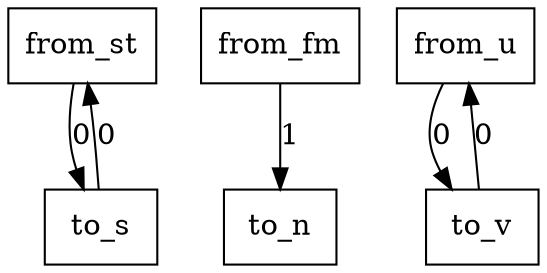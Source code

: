 digraph {
    graph [rankdir=TB
          ,bgcolor=transparent];
    node [shape=box
         ,fillcolor=white
         ,style=filled];
    0 [label=<from_st>];
    1 [label=<from_fm>];
    2 [label=<from_u>];
    3 [label=<to_n>];
    4 [label=<to_s>];
    5 [label=<to_v>];
    0 -> 4 [label=0];
    1 -> 3 [label=1];
    2 -> 5 [label=0];
    4 -> 0 [label=0];
    5 -> 2 [label=0];
}